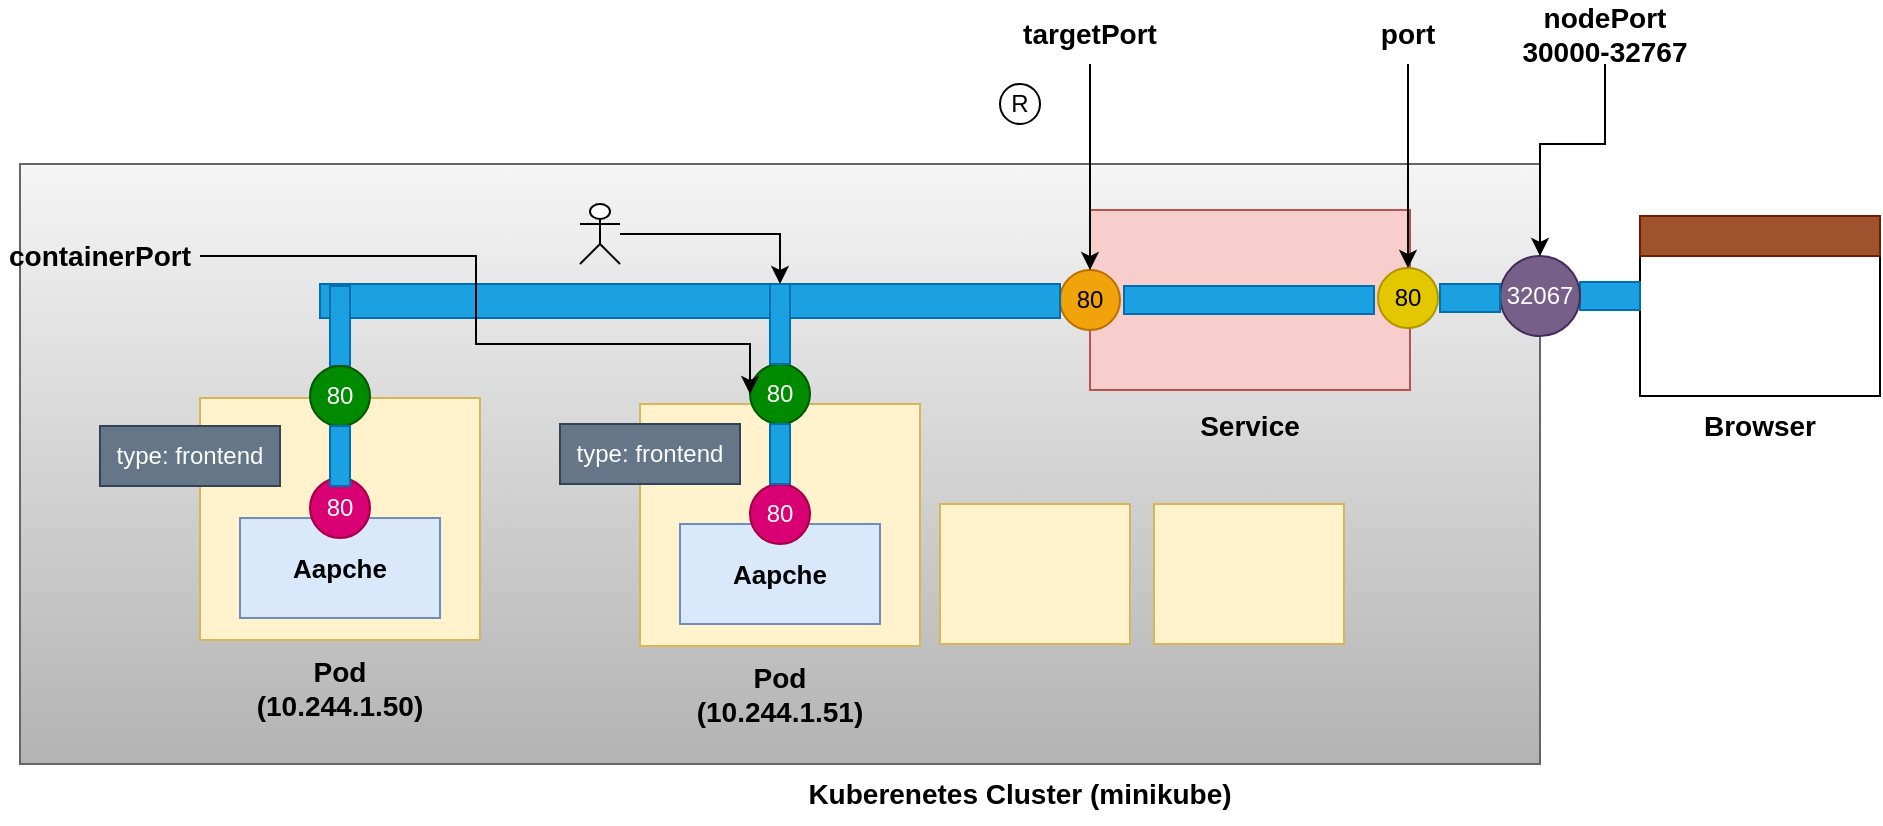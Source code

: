 <mxfile version="21.4.0" type="device">
  <diagram name="Page-1" id="Qp3Nq8EHEQ_wjbfsZRs7">
    <mxGraphModel dx="1684" dy="571" grid="1" gridSize="10" guides="1" tooltips="1" connect="1" arrows="1" fold="1" page="1" pageScale="1" pageWidth="827" pageHeight="1169" math="0" shadow="0">
      <root>
        <mxCell id="0" />
        <mxCell id="1" parent="0" />
        <mxCell id="96Kqf_Yj2BC1gve7FlJ--10" value="" style="rounded=0;whiteSpace=wrap;html=1;fillColor=#f5f5f5;gradientColor=#b3b3b3;strokeColor=#666666;" vertex="1" parent="1">
          <mxGeometry x="-130" y="140" width="760" height="300" as="geometry" />
        </mxCell>
        <mxCell id="96Kqf_Yj2BC1gve7FlJ--2" value="" style="rounded=0;whiteSpace=wrap;html=1;fillColor=#fff2cc;strokeColor=#d6b656;" vertex="1" parent="1">
          <mxGeometry x="180" y="260" width="140" height="121" as="geometry" />
        </mxCell>
        <mxCell id="96Kqf_Yj2BC1gve7FlJ--1" value="Aapche" style="rounded=0;whiteSpace=wrap;html=1;fillColor=#dae8fc;strokeColor=#6c8ebf;fontSize=13;fontStyle=1" vertex="1" parent="1">
          <mxGeometry x="200" y="320" width="100" height="50" as="geometry" />
        </mxCell>
        <mxCell id="96Kqf_Yj2BC1gve7FlJ--3" value="Pod&lt;br&gt;(10.244.1.51)" style="text;html=1;strokeColor=none;fillColor=none;align=center;verticalAlign=middle;whiteSpace=wrap;rounded=0;fontStyle=1;fontSize=14;" vertex="1" parent="1">
          <mxGeometry x="180" y="390" width="140" height="30" as="geometry" />
        </mxCell>
        <mxCell id="96Kqf_Yj2BC1gve7FlJ--4" value="80" style="ellipse;whiteSpace=wrap;html=1;aspect=fixed;fillColor=#d80073;fontColor=#ffffff;strokeColor=#A50040;" vertex="1" parent="1">
          <mxGeometry x="235" y="300" width="30" height="30" as="geometry" />
        </mxCell>
        <mxCell id="96Kqf_Yj2BC1gve7FlJ--5" value="80" style="ellipse;whiteSpace=wrap;html=1;aspect=fixed;fillColor=#008a00;fontColor=#ffffff;strokeColor=#005700;" vertex="1" parent="1">
          <mxGeometry x="235" y="240" width="30" height="30" as="geometry" />
        </mxCell>
        <mxCell id="96Kqf_Yj2BC1gve7FlJ--6" value="" style="rounded=0;whiteSpace=wrap;html=1;fillColor=#1ba1e2;fontColor=#ffffff;strokeColor=#006EAF;" vertex="1" parent="1">
          <mxGeometry x="245" y="270" width="10" height="30" as="geometry" />
        </mxCell>
        <mxCell id="96Kqf_Yj2BC1gve7FlJ--27" style="edgeStyle=orthogonalEdgeStyle;rounded=0;orthogonalLoop=1;jettySize=auto;html=1;entryX=0.5;entryY=0;entryDx=0;entryDy=0;" edge="1" parent="1" source="96Kqf_Yj2BC1gve7FlJ--7" target="96Kqf_Yj2BC1gve7FlJ--24">
          <mxGeometry relative="1" as="geometry" />
        </mxCell>
        <mxCell id="96Kqf_Yj2BC1gve7FlJ--7" value="user" style="shape=umlActor;verticalLabelPosition=bottom;verticalAlign=top;html=1;outlineConnect=0;" vertex="1" parent="1">
          <mxGeometry x="150" y="160" width="20" height="30" as="geometry" />
        </mxCell>
        <mxCell id="96Kqf_Yj2BC1gve7FlJ--11" value="Kuberenetes Cluster (minikube)&lt;br&gt;" style="text;html=1;strokeColor=none;fillColor=none;align=center;verticalAlign=middle;whiteSpace=wrap;rounded=0;fontStyle=1;fontSize=14;" vertex="1" parent="1">
          <mxGeometry x="110" y="440" width="520" height="30" as="geometry" />
        </mxCell>
        <mxCell id="96Kqf_Yj2BC1gve7FlJ--12" value="" style="rounded=0;whiteSpace=wrap;html=1;" vertex="1" parent="1">
          <mxGeometry x="680" y="166" width="120" height="90" as="geometry" />
        </mxCell>
        <mxCell id="96Kqf_Yj2BC1gve7FlJ--13" value="" style="rounded=0;whiteSpace=wrap;html=1;fillColor=#a0522d;fontColor=#ffffff;strokeColor=#6D1F00;" vertex="1" parent="1">
          <mxGeometry x="680" y="166" width="120" height="20" as="geometry" />
        </mxCell>
        <mxCell id="96Kqf_Yj2BC1gve7FlJ--14" value="Browser" style="text;html=1;strokeColor=none;fillColor=none;align=center;verticalAlign=middle;whiteSpace=wrap;rounded=0;fontStyle=1;fontSize=14;" vertex="1" parent="1">
          <mxGeometry x="680" y="256" width="120" height="30" as="geometry" />
        </mxCell>
        <mxCell id="96Kqf_Yj2BC1gve7FlJ--15" value="" style="rounded=0;whiteSpace=wrap;html=1;fillColor=#f8cecc;strokeColor=#b85450;" vertex="1" parent="1">
          <mxGeometry x="405" y="163" width="160" height="90" as="geometry" />
        </mxCell>
        <mxCell id="96Kqf_Yj2BC1gve7FlJ--16" value="Service" style="text;html=1;strokeColor=none;fillColor=none;align=center;verticalAlign=middle;whiteSpace=wrap;rounded=0;fontStyle=1;fontSize=14;" vertex="1" parent="1">
          <mxGeometry x="405" y="256" width="160" height="30" as="geometry" />
        </mxCell>
        <mxCell id="96Kqf_Yj2BC1gve7FlJ--17" value="80" style="ellipse;whiteSpace=wrap;html=1;aspect=fixed;fillColor=#f0a30a;strokeColor=#BD7000;fontColor=#000000;" vertex="1" parent="1">
          <mxGeometry x="390" y="193" width="30" height="30" as="geometry" />
        </mxCell>
        <mxCell id="96Kqf_Yj2BC1gve7FlJ--18" value="80" style="ellipse;whiteSpace=wrap;html=1;aspect=fixed;fillColor=#e3c800;fontColor=#000000;strokeColor=#B09500;" vertex="1" parent="1">
          <mxGeometry x="549" y="192" width="30" height="30" as="geometry" />
        </mxCell>
        <mxCell id="96Kqf_Yj2BC1gve7FlJ--19" value="" style="rounded=0;whiteSpace=wrap;html=1;fillColor=#1ba1e2;fontColor=#ffffff;strokeColor=#006EAF;" vertex="1" parent="1">
          <mxGeometry x="422" y="201" width="125" height="14" as="geometry" />
        </mxCell>
        <mxCell id="96Kqf_Yj2BC1gve7FlJ--20" value="" style="rounded=0;whiteSpace=wrap;html=1;fillColor=#1ba1e2;fontColor=#ffffff;strokeColor=#006EAF;" vertex="1" parent="1">
          <mxGeometry x="650" y="199" width="30" height="14" as="geometry" />
        </mxCell>
        <mxCell id="96Kqf_Yj2BC1gve7FlJ--21" value="32067" style="ellipse;whiteSpace=wrap;html=1;aspect=fixed;fillColor=#76608a;fontColor=#ffffff;strokeColor=#432D57;" vertex="1" parent="1">
          <mxGeometry x="610" y="186" width="40" height="40" as="geometry" />
        </mxCell>
        <mxCell id="96Kqf_Yj2BC1gve7FlJ--22" value="" style="rounded=0;whiteSpace=wrap;html=1;fillColor=#1ba1e2;fontColor=#ffffff;strokeColor=#006EAF;" vertex="1" parent="1">
          <mxGeometry x="580" y="200" width="30" height="14" as="geometry" />
        </mxCell>
        <mxCell id="96Kqf_Yj2BC1gve7FlJ--23" value="" style="rounded=0;whiteSpace=wrap;html=1;fillColor=#1ba1e2;fontColor=#ffffff;strokeColor=#006EAF;" vertex="1" parent="1">
          <mxGeometry x="20" y="200" width="370" height="17" as="geometry" />
        </mxCell>
        <mxCell id="96Kqf_Yj2BC1gve7FlJ--24" value="" style="rounded=0;whiteSpace=wrap;html=1;fillColor=#1ba1e2;fontColor=#ffffff;strokeColor=#006EAF;" vertex="1" parent="1">
          <mxGeometry x="245" y="200" width="10" height="40" as="geometry" />
        </mxCell>
        <mxCell id="96Kqf_Yj2BC1gve7FlJ--30" style="edgeStyle=orthogonalEdgeStyle;rounded=0;orthogonalLoop=1;jettySize=auto;html=1;entryX=0;entryY=0.5;entryDx=0;entryDy=0;" edge="1" parent="1" source="96Kqf_Yj2BC1gve7FlJ--29" target="96Kqf_Yj2BC1gve7FlJ--5">
          <mxGeometry relative="1" as="geometry">
            <Array as="points">
              <mxPoint x="98" y="186" />
              <mxPoint x="98" y="230" />
              <mxPoint x="235" y="230" />
            </Array>
          </mxGeometry>
        </mxCell>
        <mxCell id="96Kqf_Yj2BC1gve7FlJ--29" value="containerPort" style="text;html=1;strokeColor=none;fillColor=none;align=center;verticalAlign=middle;whiteSpace=wrap;rounded=0;fontStyle=1;fontSize=14;" vertex="1" parent="1">
          <mxGeometry x="-140" y="171" width="100" height="30" as="geometry" />
        </mxCell>
        <mxCell id="96Kqf_Yj2BC1gve7FlJ--33" style="edgeStyle=orthogonalEdgeStyle;rounded=0;orthogonalLoop=1;jettySize=auto;html=1;" edge="1" parent="1" source="96Kqf_Yj2BC1gve7FlJ--32" target="96Kqf_Yj2BC1gve7FlJ--17">
          <mxGeometry relative="1" as="geometry" />
        </mxCell>
        <mxCell id="96Kqf_Yj2BC1gve7FlJ--32" value="targetPort" style="text;html=1;strokeColor=none;fillColor=none;align=center;verticalAlign=middle;whiteSpace=wrap;rounded=0;fontStyle=1;fontSize=14;" vertex="1" parent="1">
          <mxGeometry x="355" y="60" width="100" height="30" as="geometry" />
        </mxCell>
        <mxCell id="96Kqf_Yj2BC1gve7FlJ--35" style="edgeStyle=orthogonalEdgeStyle;rounded=0;orthogonalLoop=1;jettySize=auto;html=1;" edge="1" parent="1" source="96Kqf_Yj2BC1gve7FlJ--34" target="96Kqf_Yj2BC1gve7FlJ--18">
          <mxGeometry relative="1" as="geometry" />
        </mxCell>
        <mxCell id="96Kqf_Yj2BC1gve7FlJ--34" value="port" style="text;html=1;strokeColor=none;fillColor=none;align=center;verticalAlign=middle;whiteSpace=wrap;rounded=0;fontStyle=1;fontSize=14;" vertex="1" parent="1">
          <mxGeometry x="539" y="60" width="50" height="30" as="geometry" />
        </mxCell>
        <mxCell id="96Kqf_Yj2BC1gve7FlJ--37" style="edgeStyle=orthogonalEdgeStyle;rounded=0;orthogonalLoop=1;jettySize=auto;html=1;" edge="1" parent="1" source="96Kqf_Yj2BC1gve7FlJ--36" target="96Kqf_Yj2BC1gve7FlJ--21">
          <mxGeometry relative="1" as="geometry">
            <Array as="points">
              <mxPoint x="662" y="130" />
              <mxPoint x="630" y="130" />
            </Array>
          </mxGeometry>
        </mxCell>
        <mxCell id="96Kqf_Yj2BC1gve7FlJ--36" value="nodePort&lt;br&gt;30000-32767" style="text;html=1;strokeColor=none;fillColor=none;align=center;verticalAlign=middle;whiteSpace=wrap;rounded=0;fontStyle=1;fontSize=14;" vertex="1" parent="1">
          <mxGeometry x="620" y="60" width="85" height="30" as="geometry" />
        </mxCell>
        <mxCell id="96Kqf_Yj2BC1gve7FlJ--39" value="R" style="ellipse;whiteSpace=wrap;html=1;aspect=fixed;" vertex="1" parent="1">
          <mxGeometry x="360" y="100" width="20" height="20" as="geometry" />
        </mxCell>
        <mxCell id="96Kqf_Yj2BC1gve7FlJ--41" value="" style="rounded=0;whiteSpace=wrap;html=1;fillColor=#fff2cc;strokeColor=#d6b656;" vertex="1" parent="1">
          <mxGeometry x="330" y="310" width="95" height="70" as="geometry" />
        </mxCell>
        <mxCell id="96Kqf_Yj2BC1gve7FlJ--42" value="" style="rounded=0;whiteSpace=wrap;html=1;fillColor=#fff2cc;strokeColor=#d6b656;" vertex="1" parent="1">
          <mxGeometry x="437" y="310" width="95" height="70" as="geometry" />
        </mxCell>
        <mxCell id="96Kqf_Yj2BC1gve7FlJ--43" value="type: frontend" style="rounded=0;whiteSpace=wrap;html=1;fillColor=#647687;fontColor=#ffffff;strokeColor=#314354;" vertex="1" parent="1">
          <mxGeometry x="140" y="270" width="90" height="30" as="geometry" />
        </mxCell>
        <mxCell id="96Kqf_Yj2BC1gve7FlJ--45" value="" style="rounded=0;whiteSpace=wrap;html=1;fillColor=#fff2cc;strokeColor=#d6b656;" vertex="1" parent="1">
          <mxGeometry x="-40" y="257" width="140" height="121" as="geometry" />
        </mxCell>
        <mxCell id="96Kqf_Yj2BC1gve7FlJ--46" value="Aapche" style="rounded=0;whiteSpace=wrap;html=1;fillColor=#dae8fc;strokeColor=#6c8ebf;fontSize=13;fontStyle=1" vertex="1" parent="1">
          <mxGeometry x="-20" y="317" width="100" height="50" as="geometry" />
        </mxCell>
        <mxCell id="96Kqf_Yj2BC1gve7FlJ--47" value="Pod&lt;br&gt;(10.244.1.50)" style="text;html=1;strokeColor=none;fillColor=none;align=center;verticalAlign=middle;whiteSpace=wrap;rounded=0;fontStyle=1;fontSize=14;" vertex="1" parent="1">
          <mxGeometry x="-40" y="387" width="140" height="30" as="geometry" />
        </mxCell>
        <mxCell id="96Kqf_Yj2BC1gve7FlJ--48" value="80" style="ellipse;whiteSpace=wrap;html=1;aspect=fixed;fillColor=#d80073;fontColor=#ffffff;strokeColor=#A50040;" vertex="1" parent="1">
          <mxGeometry x="15" y="297" width="30" height="30" as="geometry" />
        </mxCell>
        <mxCell id="96Kqf_Yj2BC1gve7FlJ--49" value="type: frontend" style="rounded=0;whiteSpace=wrap;html=1;fillColor=#647687;fontColor=#ffffff;strokeColor=#314354;" vertex="1" parent="1">
          <mxGeometry x="-90" y="271" width="90" height="30" as="geometry" />
        </mxCell>
        <mxCell id="96Kqf_Yj2BC1gve7FlJ--50" value="" style="rounded=0;whiteSpace=wrap;html=1;fillColor=#1ba1e2;fontColor=#ffffff;strokeColor=#006EAF;" vertex="1" parent="1">
          <mxGeometry x="25" y="201" width="10" height="40" as="geometry" />
        </mxCell>
        <mxCell id="96Kqf_Yj2BC1gve7FlJ--52" value="80" style="ellipse;whiteSpace=wrap;html=1;aspect=fixed;fillColor=#008a00;fontColor=#ffffff;strokeColor=#005700;" vertex="1" parent="1">
          <mxGeometry x="15" y="241" width="30" height="30" as="geometry" />
        </mxCell>
        <mxCell id="96Kqf_Yj2BC1gve7FlJ--54" value="" style="rounded=0;whiteSpace=wrap;html=1;fillColor=#1ba1e2;fontColor=#ffffff;strokeColor=#006EAF;" vertex="1" parent="1">
          <mxGeometry x="25" y="271" width="10" height="30" as="geometry" />
        </mxCell>
      </root>
    </mxGraphModel>
  </diagram>
</mxfile>
